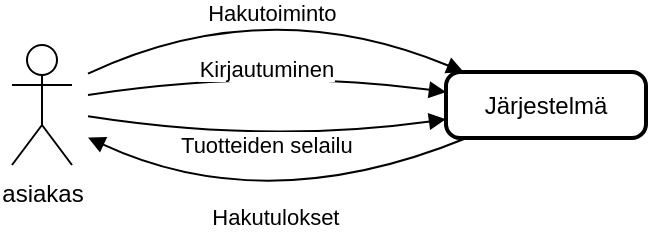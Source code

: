 <mxfile version="21.7.0" type="github">
  <diagram name="Sivu-1" id="ldmzElFeA8dKuWhYSnHD">
    <mxGraphModel dx="549" dy="541" grid="1" gridSize="10" guides="1" tooltips="1" connect="1" arrows="1" fold="1" page="1" pageScale="1" pageWidth="827" pageHeight="1169" math="0" shadow="0">
      <root>
        <mxCell id="0" />
        <mxCell id="1" parent="0" />
        <mxCell id="3" value="Järjestelmä" style="rounded=1;absoluteArcSize=1;arcSize=14;whiteSpace=wrap;strokeWidth=2;" parent="1" vertex="1">
          <mxGeometry x="247" y="50" width="100" height="33" as="geometry" />
        </mxCell>
        <mxCell id="4" value="Hakutoiminto" style="curved=1;startArrow=none;endArrow=block;exitX=0.995;exitY=0.03;entryX=0.091;entryY=0.003;" parent="1" target="3" edge="1">
          <mxGeometry x="0.026" y="-9" relative="1" as="geometry">
            <Array as="points">
              <mxPoint x="157" y="9" />
            </Array>
            <mxPoint x="68" y="50.833" as="sourcePoint" />
            <mxPoint as="offset" />
          </mxGeometry>
        </mxCell>
        <mxCell id="5" value="Kirjautuminen" style="curved=1;startArrow=none;endArrow=block;exitX=0.995;exitY=0.349;entryX=-0.004;entryY=0.301;" parent="1" target="3" edge="1">
          <mxGeometry relative="1" as="geometry">
            <Array as="points">
              <mxPoint x="157" y="48" />
            </Array>
            <mxPoint x="68" y="61.48" as="sourcePoint" />
          </mxGeometry>
        </mxCell>
        <mxCell id="6" value="Tuotteiden selailu" style="curved=1;startArrow=none;endArrow=block;exitX=0.995;exitY=0.669;entryX=-0.004;entryY=0.717;" parent="1" target="3" edge="1">
          <mxGeometry relative="1" as="geometry">
            <Array as="points">
              <mxPoint x="157" y="86" />
            </Array>
            <mxPoint x="68" y="72.127" as="sourcePoint" />
          </mxGeometry>
        </mxCell>
        <mxCell id="7" value="Hakutulokset" style="curved=1;startArrow=none;endArrow=block;exitX=0.091;exitY=1.015;entryX=0.995;entryY=0.988;" parent="1" source="3" edge="1">
          <mxGeometry relative="1" as="geometry">
            <Array as="points">
              <mxPoint x="157" y="124" />
            </Array>
            <mxPoint x="68" y="82.774" as="targetPoint" />
          </mxGeometry>
        </mxCell>
        <mxCell id="dbzHK3ki0ZV-y0oRXC4--21" value="asiakas" style="shape=umlActor;verticalLabelPosition=bottom;verticalAlign=top;html=1;" vertex="1" parent="1">
          <mxGeometry x="30" y="36.5" width="30" height="60" as="geometry" />
        </mxCell>
      </root>
    </mxGraphModel>
  </diagram>
</mxfile>
